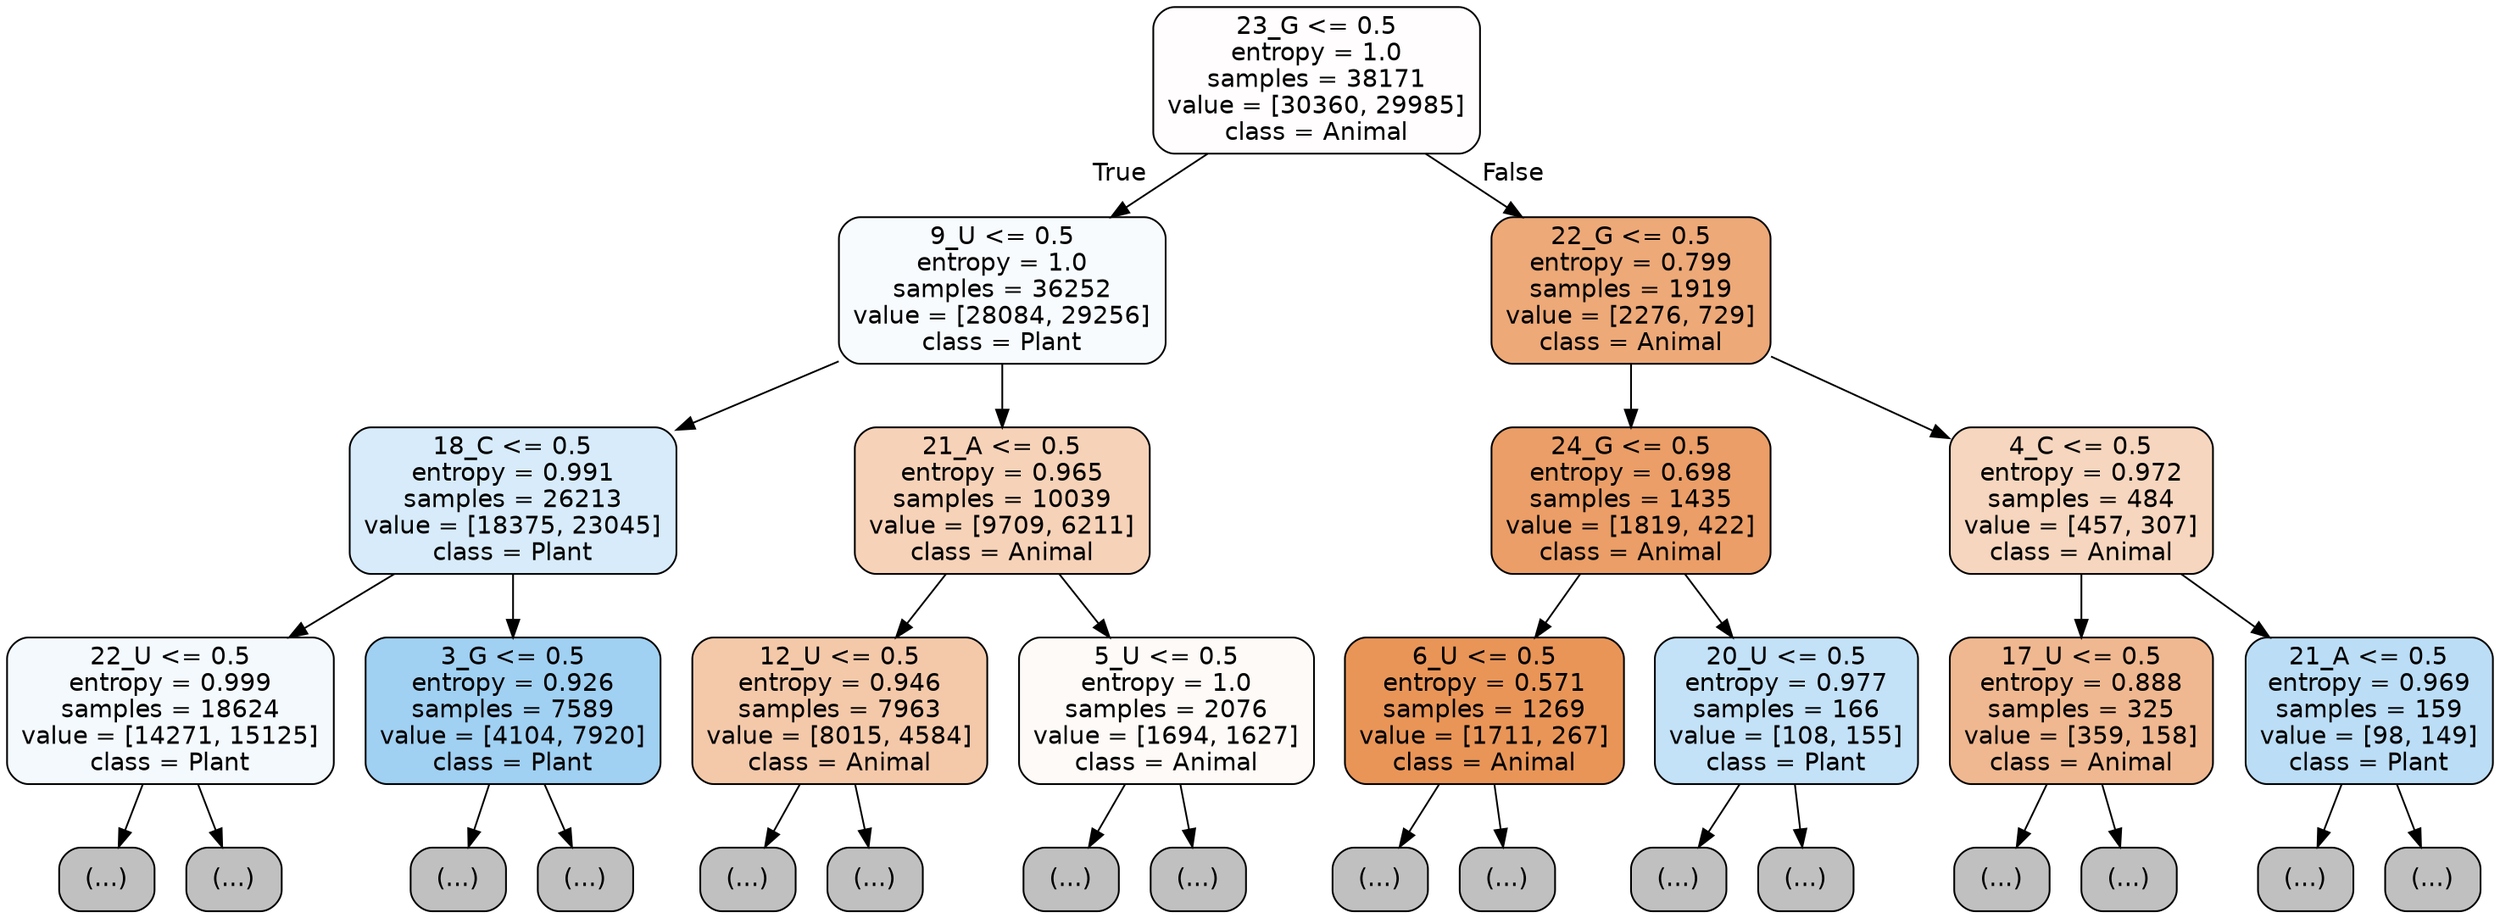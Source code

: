 digraph Tree {
node [shape=box, style="filled, rounded", color="black", fontname="helvetica"] ;
edge [fontname="helvetica"] ;
0 [label="23_G <= 0.5\nentropy = 1.0\nsamples = 38171\nvalue = [30360, 29985]\nclass = Animal", fillcolor="#fffdfd"] ;
1 [label="9_U <= 0.5\nentropy = 1.0\nsamples = 36252\nvalue = [28084, 29256]\nclass = Plant", fillcolor="#f7fbfe"] ;
0 -> 1 [labeldistance=2.5, labelangle=45, headlabel="True"] ;
2 [label="18_C <= 0.5\nentropy = 0.991\nsamples = 26213\nvalue = [18375, 23045]\nclass = Plant", fillcolor="#d7ebfa"] ;
1 -> 2 ;
3 [label="22_U <= 0.5\nentropy = 0.999\nsamples = 18624\nvalue = [14271, 15125]\nclass = Plant", fillcolor="#f4f9fe"] ;
2 -> 3 ;
4 [label="(...)", fillcolor="#C0C0C0"] ;
3 -> 4 ;
7793 [label="(...)", fillcolor="#C0C0C0"] ;
3 -> 7793 ;
8804 [label="3_G <= 0.5\nentropy = 0.926\nsamples = 7589\nvalue = [4104, 7920]\nclass = Plant", fillcolor="#a0d0f2"] ;
2 -> 8804 ;
8805 [label="(...)", fillcolor="#C0C0C0"] ;
8804 -> 8805 ;
10668 [label="(...)", fillcolor="#C0C0C0"] ;
8804 -> 10668 ;
11469 [label="21_A <= 0.5\nentropy = 0.965\nsamples = 10039\nvalue = [9709, 6211]\nclass = Animal", fillcolor="#f6d2b8"] ;
1 -> 11469 ;
11470 [label="12_U <= 0.5\nentropy = 0.946\nsamples = 7963\nvalue = [8015, 4584]\nclass = Animal", fillcolor="#f4c9aa"] ;
11469 -> 11470 ;
11471 [label="(...)", fillcolor="#C0C0C0"] ;
11470 -> 11471 ;
14124 [label="(...)", fillcolor="#C0C0C0"] ;
11470 -> 14124 ;
15201 [label="5_U <= 0.5\nentropy = 1.0\nsamples = 2076\nvalue = [1694, 1627]\nclass = Animal", fillcolor="#fefaf7"] ;
11469 -> 15201 ;
15202 [label="(...)", fillcolor="#C0C0C0"] ;
15201 -> 15202 ;
15843 [label="(...)", fillcolor="#C0C0C0"] ;
15201 -> 15843 ;
16090 [label="22_G <= 0.5\nentropy = 0.799\nsamples = 1919\nvalue = [2276, 729]\nclass = Animal", fillcolor="#eda978"] ;
0 -> 16090 [labeldistance=2.5, labelangle=-45, headlabel="False"] ;
16091 [label="24_G <= 0.5\nentropy = 0.698\nsamples = 1435\nvalue = [1819, 422]\nclass = Animal", fillcolor="#eb9e67"] ;
16090 -> 16091 ;
16092 [label="6_U <= 0.5\nentropy = 0.571\nsamples = 1269\nvalue = [1711, 267]\nclass = Animal", fillcolor="#e99558"] ;
16091 -> 16092 ;
16093 [label="(...)", fillcolor="#C0C0C0"] ;
16092 -> 16093 ;
16406 [label="(...)", fillcolor="#C0C0C0"] ;
16092 -> 16406 ;
16507 [label="20_U <= 0.5\nentropy = 0.977\nsamples = 166\nvalue = [108, 155]\nclass = Plant", fillcolor="#c3e1f7"] ;
16091 -> 16507 ;
16508 [label="(...)", fillcolor="#C0C0C0"] ;
16507 -> 16508 ;
16587 [label="(...)", fillcolor="#C0C0C0"] ;
16507 -> 16587 ;
16596 [label="4_C <= 0.5\nentropy = 0.972\nsamples = 484\nvalue = [457, 307]\nclass = Animal", fillcolor="#f6d6be"] ;
16090 -> 16596 ;
16597 [label="17_U <= 0.5\nentropy = 0.888\nsamples = 325\nvalue = [359, 158]\nclass = Animal", fillcolor="#f0b890"] ;
16596 -> 16597 ;
16598 [label="(...)", fillcolor="#C0C0C0"] ;
16597 -> 16598 ;
16725 [label="(...)", fillcolor="#C0C0C0"] ;
16597 -> 16725 ;
16754 [label="21_A <= 0.5\nentropy = 0.969\nsamples = 159\nvalue = [98, 149]\nclass = Plant", fillcolor="#bbddf6"] ;
16596 -> 16754 ;
16755 [label="(...)", fillcolor="#C0C0C0"] ;
16754 -> 16755 ;
16820 [label="(...)", fillcolor="#C0C0C0"] ;
16754 -> 16820 ;
}